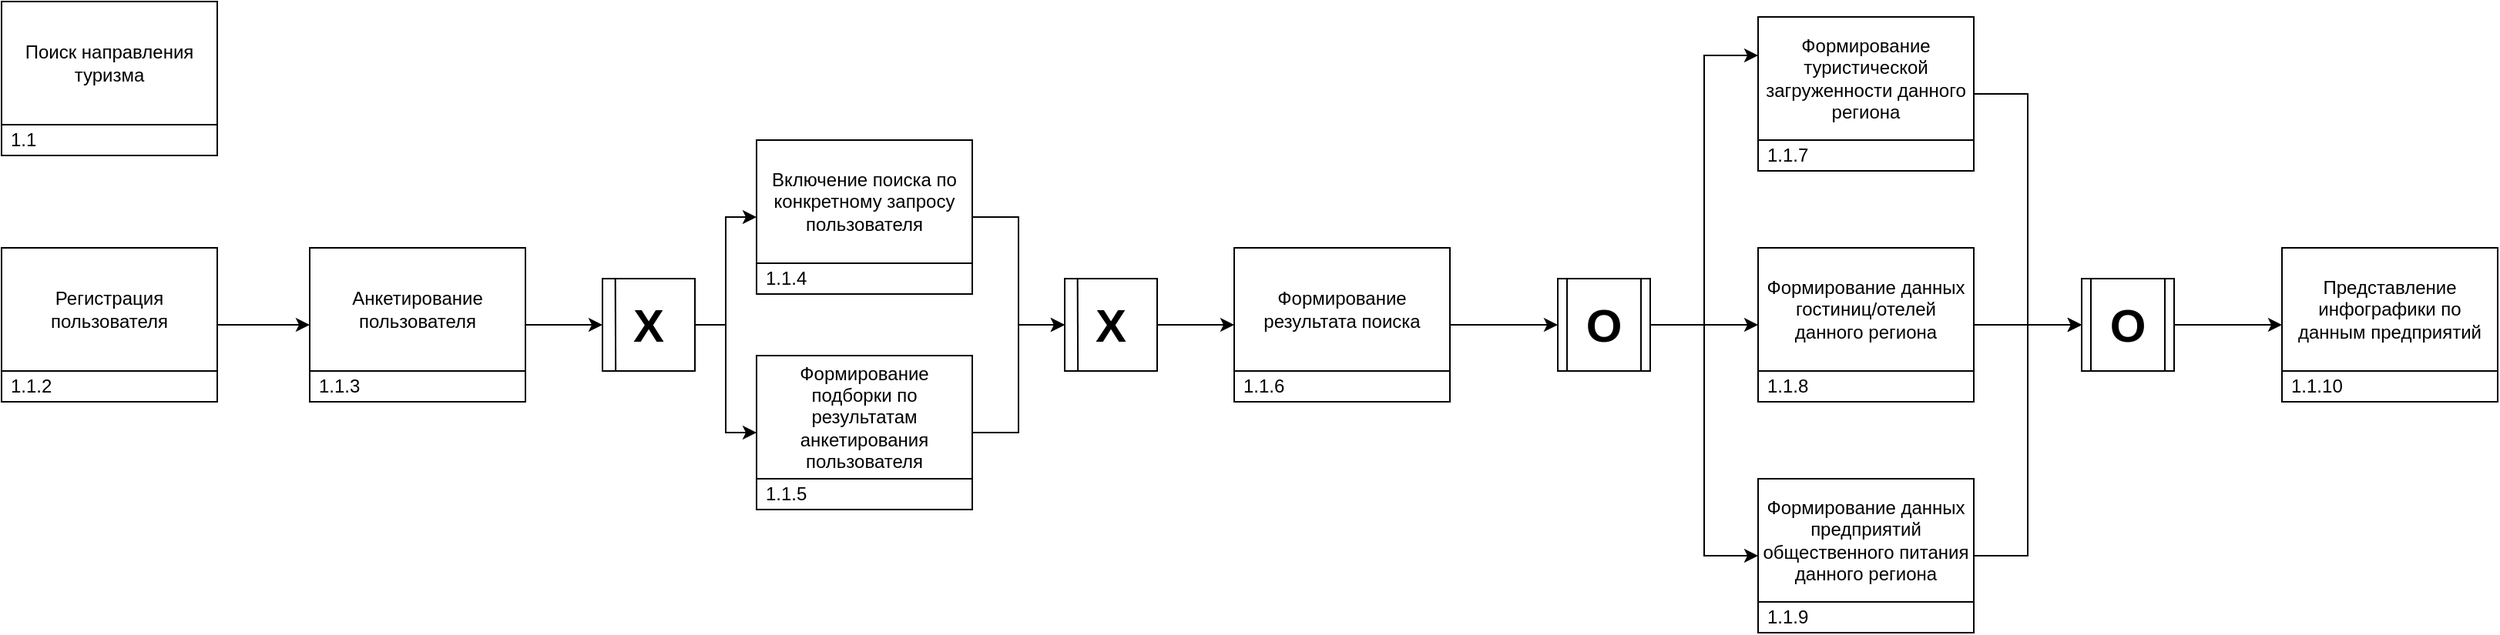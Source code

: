 <mxfile version="22.0.8" type="github" pages="4">
  <diagram id="jDZyjU-NRDZu6kYY1GAh" name="IDEF3 - групповое">
    <mxGraphModel dx="1750" dy="943" grid="1" gridSize="10" guides="1" tooltips="1" connect="1" arrows="1" fold="1" page="1" pageScale="1" pageWidth="2336" pageHeight="1654" math="0" shadow="0">
      <root>
        <mxCell id="0" />
        <mxCell id="1" parent="0" />
        <mxCell id="cbyuX7j4B6WSAV5k46cB-1" value="Поиск направления туризма" style="swimlane;fontStyle=0;childLayout=stackLayout;horizontal=1;startSize=80;horizontalStack=0;resizeParent=1;resizeParentMax=0;resizeLast=0;collapsible=1;marginBottom=0;whiteSpace=wrap;html=1;" vertex="1" parent="1">
          <mxGeometry x="40" y="380" width="140" height="100" as="geometry" />
        </mxCell>
        <mxCell id="cbyuX7j4B6WSAV5k46cB-2" value="1.1" style="text;strokeColor=none;fillColor=none;align=left;verticalAlign=middle;spacingLeft=4;spacingRight=4;overflow=hidden;points=[[0,0.5],[1,0.5]];portConstraint=eastwest;rotatable=0;whiteSpace=wrap;html=1;" vertex="1" parent="cbyuX7j4B6WSAV5k46cB-1">
          <mxGeometry y="80" width="140" height="20" as="geometry" />
        </mxCell>
        <mxCell id="ibTnaEdtmGDjpVHiChkq-13" style="edgeStyle=orthogonalEdgeStyle;rounded=0;orthogonalLoop=1;jettySize=auto;html=1;entryX=0;entryY=0.5;entryDx=0;entryDy=0;" edge="1" parent="1" source="WHiRAeLKZ48KQF9VEQD4-2" target="WHiRAeLKZ48KQF9VEQD4-8">
          <mxGeometry relative="1" as="geometry" />
        </mxCell>
        <mxCell id="WHiRAeLKZ48KQF9VEQD4-2" value="Регистрация пользователя" style="swimlane;fontStyle=0;childLayout=stackLayout;horizontal=1;startSize=80;horizontalStack=0;resizeParent=1;resizeParentMax=0;resizeLast=0;collapsible=1;marginBottom=0;whiteSpace=wrap;html=1;" vertex="1" parent="1">
          <mxGeometry x="40" y="540" width="140" height="100" as="geometry" />
        </mxCell>
        <mxCell id="WHiRAeLKZ48KQF9VEQD4-3" value="1.1.2" style="text;strokeColor=none;fillColor=none;align=left;verticalAlign=middle;spacingLeft=4;spacingRight=4;overflow=hidden;points=[[0,0.5],[1,0.5]];portConstraint=eastwest;rotatable=0;whiteSpace=wrap;html=1;" vertex="1" parent="WHiRAeLKZ48KQF9VEQD4-2">
          <mxGeometry y="80" width="140" height="20" as="geometry" />
        </mxCell>
        <mxCell id="ibTnaEdtmGDjpVHiChkq-17" style="edgeStyle=orthogonalEdgeStyle;rounded=0;orthogonalLoop=1;jettySize=auto;html=1;entryX=0;entryY=0.5;entryDx=0;entryDy=0;" edge="1" parent="1" source="WHiRAeLKZ48KQF9VEQD4-4" target="ibTnaEdtmGDjpVHiChkq-8">
          <mxGeometry relative="1" as="geometry" />
        </mxCell>
        <mxCell id="WHiRAeLKZ48KQF9VEQD4-4" value="Включение поиска по конкретному запросу пользователя" style="swimlane;fontStyle=0;childLayout=stackLayout;horizontal=1;startSize=80;horizontalStack=0;resizeParent=1;resizeParentMax=0;resizeLast=0;collapsible=1;marginBottom=0;whiteSpace=wrap;html=1;" vertex="1" parent="1">
          <mxGeometry x="530" y="470" width="140" height="100" as="geometry" />
        </mxCell>
        <mxCell id="WHiRAeLKZ48KQF9VEQD4-5" value="1.1.4" style="text;strokeColor=none;fillColor=none;align=left;verticalAlign=middle;spacingLeft=4;spacingRight=4;overflow=hidden;points=[[0,0.5],[1,0.5]];portConstraint=eastwest;rotatable=0;whiteSpace=wrap;html=1;" vertex="1" parent="WHiRAeLKZ48KQF9VEQD4-4">
          <mxGeometry y="80" width="140" height="20" as="geometry" />
        </mxCell>
        <mxCell id="ibTnaEdtmGDjpVHiChkq-18" style="edgeStyle=orthogonalEdgeStyle;rounded=0;orthogonalLoop=1;jettySize=auto;html=1;entryX=0;entryY=0.5;entryDx=0;entryDy=0;" edge="1" parent="1" source="WHiRAeLKZ48KQF9VEQD4-6" target="ibTnaEdtmGDjpVHiChkq-8">
          <mxGeometry relative="1" as="geometry" />
        </mxCell>
        <mxCell id="WHiRAeLKZ48KQF9VEQD4-6" value="Формирование подборки по результатам анкетирования пользователя" style="swimlane;fontStyle=0;childLayout=stackLayout;horizontal=1;startSize=80;horizontalStack=0;resizeParent=1;resizeParentMax=0;resizeLast=0;collapsible=1;marginBottom=0;whiteSpace=wrap;html=1;" vertex="1" parent="1">
          <mxGeometry x="530" y="610" width="140" height="100" as="geometry" />
        </mxCell>
        <mxCell id="WHiRAeLKZ48KQF9VEQD4-7" value="1.1.5" style="text;strokeColor=none;fillColor=none;align=left;verticalAlign=middle;spacingLeft=4;spacingRight=4;overflow=hidden;points=[[0,0.5],[1,0.5]];portConstraint=eastwest;rotatable=0;whiteSpace=wrap;html=1;" vertex="1" parent="WHiRAeLKZ48KQF9VEQD4-6">
          <mxGeometry y="80" width="140" height="20" as="geometry" />
        </mxCell>
        <mxCell id="ibTnaEdtmGDjpVHiChkq-14" style="edgeStyle=orthogonalEdgeStyle;rounded=0;orthogonalLoop=1;jettySize=auto;html=1;entryX=0;entryY=0.5;entryDx=0;entryDy=0;" edge="1" parent="1" source="WHiRAeLKZ48KQF9VEQD4-8" target="BEHgyF1ntrgZddMQC_46-2">
          <mxGeometry relative="1" as="geometry" />
        </mxCell>
        <mxCell id="WHiRAeLKZ48KQF9VEQD4-8" value="Анкетирование пользователя" style="swimlane;fontStyle=0;childLayout=stackLayout;horizontal=1;startSize=80;horizontalStack=0;resizeParent=1;resizeParentMax=0;resizeLast=0;collapsible=1;marginBottom=0;whiteSpace=wrap;html=1;" vertex="1" parent="1">
          <mxGeometry x="240" y="540" width="140" height="100" as="geometry" />
        </mxCell>
        <mxCell id="WHiRAeLKZ48KQF9VEQD4-9" value="1.1.3" style="text;strokeColor=none;fillColor=none;align=left;verticalAlign=middle;spacingLeft=4;spacingRight=4;overflow=hidden;points=[[0,0.5],[1,0.5]];portConstraint=eastwest;rotatable=0;whiteSpace=wrap;html=1;" vertex="1" parent="WHiRAeLKZ48KQF9VEQD4-8">
          <mxGeometry y="80" width="140" height="20" as="geometry" />
        </mxCell>
        <mxCell id="ibTnaEdtmGDjpVHiChkq-20" style="edgeStyle=orthogonalEdgeStyle;rounded=0;orthogonalLoop=1;jettySize=auto;html=1;entryX=0;entryY=0.5;entryDx=0;entryDy=0;" edge="1" parent="1" source="WHiRAeLKZ48KQF9VEQD4-10" target="BEHgyF1ntrgZddMQC_46-13">
          <mxGeometry relative="1" as="geometry" />
        </mxCell>
        <mxCell id="WHiRAeLKZ48KQF9VEQD4-10" value="Формирование результата поиска" style="swimlane;fontStyle=0;childLayout=stackLayout;horizontal=1;startSize=80;horizontalStack=0;resizeParent=1;resizeParentMax=0;resizeLast=0;collapsible=1;marginBottom=0;whiteSpace=wrap;html=1;" vertex="1" parent="1">
          <mxGeometry x="840" y="540" width="140" height="100" as="geometry" />
        </mxCell>
        <mxCell id="WHiRAeLKZ48KQF9VEQD4-11" value="1.1.6" style="text;strokeColor=none;fillColor=none;align=left;verticalAlign=middle;spacingLeft=4;spacingRight=4;overflow=hidden;points=[[0,0.5],[1,0.5]];portConstraint=eastwest;rotatable=0;whiteSpace=wrap;html=1;" vertex="1" parent="WHiRAeLKZ48KQF9VEQD4-10">
          <mxGeometry y="80" width="140" height="20" as="geometry" />
        </mxCell>
        <mxCell id="ibTnaEdtmGDjpVHiChkq-24" style="edgeStyle=orthogonalEdgeStyle;rounded=0;orthogonalLoop=1;jettySize=auto;html=1;entryX=0;entryY=0.5;entryDx=0;entryDy=0;" edge="1" parent="1" source="BEHgyF1ntrgZddMQC_46-3" target="BEHgyF1ntrgZddMQC_46-12">
          <mxGeometry relative="1" as="geometry" />
        </mxCell>
        <mxCell id="BEHgyF1ntrgZddMQC_46-3" value="Формирование туристической загруженности данного региона" style="swimlane;fontStyle=0;childLayout=stackLayout;horizontal=1;startSize=80;horizontalStack=0;resizeParent=1;resizeParentMax=0;resizeLast=0;collapsible=1;marginBottom=0;whiteSpace=wrap;html=1;" vertex="1" parent="1">
          <mxGeometry x="1180" y="390" width="140" height="100" as="geometry" />
        </mxCell>
        <mxCell id="BEHgyF1ntrgZddMQC_46-4" value="1.1.7" style="text;strokeColor=none;fillColor=none;align=left;verticalAlign=middle;spacingLeft=4;spacingRight=4;overflow=hidden;points=[[0,0.5],[1,0.5]];portConstraint=eastwest;rotatable=0;whiteSpace=wrap;html=1;" vertex="1" parent="BEHgyF1ntrgZddMQC_46-3">
          <mxGeometry y="80" width="140" height="20" as="geometry" />
        </mxCell>
        <mxCell id="ibTnaEdtmGDjpVHiChkq-25" style="edgeStyle=orthogonalEdgeStyle;rounded=0;orthogonalLoop=1;jettySize=auto;html=1;exitX=1;exitY=0.5;exitDx=0;exitDy=0;entryX=0;entryY=0.5;entryDx=0;entryDy=0;" edge="1" parent="1" source="BEHgyF1ntrgZddMQC_46-5" target="BEHgyF1ntrgZddMQC_46-12">
          <mxGeometry relative="1" as="geometry" />
        </mxCell>
        <mxCell id="BEHgyF1ntrgZddMQC_46-5" value="Формирование данных гостиниц/отелей данного региона" style="swimlane;fontStyle=0;childLayout=stackLayout;horizontal=1;startSize=80;horizontalStack=0;resizeParent=1;resizeParentMax=0;resizeLast=0;collapsible=1;marginBottom=0;whiteSpace=wrap;html=1;" vertex="1" parent="1">
          <mxGeometry x="1180" y="540" width="140" height="100" as="geometry" />
        </mxCell>
        <mxCell id="BEHgyF1ntrgZddMQC_46-6" value="1.1.8" style="text;strokeColor=none;fillColor=none;align=left;verticalAlign=middle;spacingLeft=4;spacingRight=4;overflow=hidden;points=[[0,0.5],[1,0.5]];portConstraint=eastwest;rotatable=0;whiteSpace=wrap;html=1;" vertex="1" parent="BEHgyF1ntrgZddMQC_46-5">
          <mxGeometry y="80" width="140" height="20" as="geometry" />
        </mxCell>
        <mxCell id="ibTnaEdtmGDjpVHiChkq-26" style="edgeStyle=orthogonalEdgeStyle;rounded=0;orthogonalLoop=1;jettySize=auto;html=1;exitX=1;exitY=0.5;exitDx=0;exitDy=0;entryX=0;entryY=0.5;entryDx=0;entryDy=0;" edge="1" parent="1" source="BEHgyF1ntrgZddMQC_46-9" target="BEHgyF1ntrgZddMQC_46-12">
          <mxGeometry relative="1" as="geometry" />
        </mxCell>
        <mxCell id="BEHgyF1ntrgZddMQC_46-9" value="Формирование данных предприятий общественного питания данного региона" style="swimlane;fontStyle=0;childLayout=stackLayout;horizontal=1;startSize=80;horizontalStack=0;resizeParent=1;resizeParentMax=0;resizeLast=0;collapsible=1;marginBottom=0;whiteSpace=wrap;html=1;" vertex="1" parent="1">
          <mxGeometry x="1180" y="690" width="140" height="100" as="geometry" />
        </mxCell>
        <mxCell id="BEHgyF1ntrgZddMQC_46-10" value="1.1.9" style="text;strokeColor=none;fillColor=none;align=left;verticalAlign=middle;spacingLeft=4;spacingRight=4;overflow=hidden;points=[[0,0.5],[1,0.5]];portConstraint=eastwest;rotatable=0;whiteSpace=wrap;html=1;" vertex="1" parent="BEHgyF1ntrgZddMQC_46-9">
          <mxGeometry y="80" width="140" height="20" as="geometry" />
        </mxCell>
        <mxCell id="ibTnaEdtmGDjpVHiChkq-27" style="edgeStyle=orthogonalEdgeStyle;rounded=0;orthogonalLoop=1;jettySize=auto;html=1;exitX=1;exitY=0.5;exitDx=0;exitDy=0;entryX=0;entryY=0.5;entryDx=0;entryDy=0;" edge="1" parent="1" source="BEHgyF1ntrgZddMQC_46-12" target="ibTnaEdtmGDjpVHiChkq-10">
          <mxGeometry relative="1" as="geometry" />
        </mxCell>
        <mxCell id="BEHgyF1ntrgZddMQC_46-12" value="&lt;font style=&quot;font-size: 30px;&quot;&gt;&lt;b&gt;O&lt;/b&gt;&lt;/font&gt;" style="shape=process;whiteSpace=wrap;html=1;backgroundOutline=1;" vertex="1" parent="1">
          <mxGeometry x="1390" y="560" width="60" height="60" as="geometry" />
        </mxCell>
        <mxCell id="ibTnaEdtmGDjpVHiChkq-21" style="edgeStyle=orthogonalEdgeStyle;rounded=0;orthogonalLoop=1;jettySize=auto;html=1;entryX=0;entryY=0.25;entryDx=0;entryDy=0;" edge="1" parent="1" source="BEHgyF1ntrgZddMQC_46-13" target="BEHgyF1ntrgZddMQC_46-3">
          <mxGeometry relative="1" as="geometry" />
        </mxCell>
        <mxCell id="ibTnaEdtmGDjpVHiChkq-22" style="edgeStyle=orthogonalEdgeStyle;rounded=0;orthogonalLoop=1;jettySize=auto;html=1;exitX=1;exitY=0.5;exitDx=0;exitDy=0;entryX=0;entryY=0.5;entryDx=0;entryDy=0;" edge="1" parent="1" source="BEHgyF1ntrgZddMQC_46-13" target="BEHgyF1ntrgZddMQC_46-5">
          <mxGeometry relative="1" as="geometry" />
        </mxCell>
        <mxCell id="ibTnaEdtmGDjpVHiChkq-23" style="edgeStyle=orthogonalEdgeStyle;rounded=0;orthogonalLoop=1;jettySize=auto;html=1;exitX=1;exitY=0.5;exitDx=0;exitDy=0;entryX=0;entryY=0.5;entryDx=0;entryDy=0;" edge="1" parent="1" source="BEHgyF1ntrgZddMQC_46-13" target="BEHgyF1ntrgZddMQC_46-9">
          <mxGeometry relative="1" as="geometry" />
        </mxCell>
        <mxCell id="BEHgyF1ntrgZddMQC_46-13" value="&lt;font style=&quot;font-size: 30px;&quot;&gt;&lt;b&gt;O&lt;/b&gt;&lt;/font&gt;" style="shape=process;whiteSpace=wrap;html=1;backgroundOutline=1;" vertex="1" parent="1">
          <mxGeometry x="1050" y="560" width="60" height="60" as="geometry" />
        </mxCell>
        <mxCell id="ibTnaEdtmGDjpVHiChkq-4" value="" style="group" vertex="1" connectable="0" parent="1">
          <mxGeometry x="430" y="560" width="60" height="60" as="geometry" />
        </mxCell>
        <mxCell id="BEHgyF1ntrgZddMQC_46-2" value="&lt;font style=&quot;font-size: 30px;&quot;&gt;&lt;b&gt;X&lt;/b&gt;&lt;/font&gt;" style="shape=process;whiteSpace=wrap;html=1;backgroundOutline=1;size=0;" vertex="1" parent="ibTnaEdtmGDjpVHiChkq-4">
          <mxGeometry width="60" height="60" as="geometry" />
        </mxCell>
        <mxCell id="ibTnaEdtmGDjpVHiChkq-3" value="" style="endArrow=none;html=1;rounded=0;entryX=0.139;entryY=0;entryDx=0;entryDy=0;exitX=0.143;exitY=1.009;exitDx=0;exitDy=0;exitPerimeter=0;entryPerimeter=0;" edge="1" parent="ibTnaEdtmGDjpVHiChkq-4" source="BEHgyF1ntrgZddMQC_46-2" target="BEHgyF1ntrgZddMQC_46-2">
          <mxGeometry width="50" height="50" relative="1" as="geometry">
            <mxPoint x="20" y="60" as="sourcePoint" />
            <mxPoint x="70" y="10" as="targetPoint" />
          </mxGeometry>
        </mxCell>
        <mxCell id="ibTnaEdtmGDjpVHiChkq-19" style="edgeStyle=orthogonalEdgeStyle;rounded=0;orthogonalLoop=1;jettySize=auto;html=1;entryX=0;entryY=0.5;entryDx=0;entryDy=0;" edge="1" parent="1" source="ibTnaEdtmGDjpVHiChkq-8" target="WHiRAeLKZ48KQF9VEQD4-10">
          <mxGeometry relative="1" as="geometry" />
        </mxCell>
        <mxCell id="ibTnaEdtmGDjpVHiChkq-8" value="&lt;font style=&quot;font-size: 30px;&quot;&gt;&lt;b&gt;X&lt;/b&gt;&lt;/font&gt;" style="shape=process;whiteSpace=wrap;html=1;backgroundOutline=1;size=0;" vertex="1" parent="1">
          <mxGeometry x="730" y="560" width="60" height="60" as="geometry" />
        </mxCell>
        <mxCell id="ibTnaEdtmGDjpVHiChkq-9" value="" style="endArrow=none;html=1;rounded=0;entryX=0.139;entryY=0;entryDx=0;entryDy=0;exitX=0.143;exitY=1.009;exitDx=0;exitDy=0;exitPerimeter=0;entryPerimeter=0;" edge="1" parent="1" source="ibTnaEdtmGDjpVHiChkq-8" target="ibTnaEdtmGDjpVHiChkq-8">
          <mxGeometry width="50" height="50" relative="1" as="geometry">
            <mxPoint x="460" y="630" as="sourcePoint" />
            <mxPoint x="510" y="580" as="targetPoint" />
          </mxGeometry>
        </mxCell>
        <mxCell id="ibTnaEdtmGDjpVHiChkq-10" value="Представление инфографики по данным предприятий" style="swimlane;fontStyle=0;childLayout=stackLayout;horizontal=1;startSize=80;horizontalStack=0;resizeParent=1;resizeParentMax=0;resizeLast=0;collapsible=1;marginBottom=0;whiteSpace=wrap;html=1;" vertex="1" parent="1">
          <mxGeometry x="1520" y="540" width="140" height="100" as="geometry" />
        </mxCell>
        <mxCell id="ibTnaEdtmGDjpVHiChkq-11" value="1.1.10" style="text;strokeColor=none;fillColor=none;align=left;verticalAlign=middle;spacingLeft=4;spacingRight=4;overflow=hidden;points=[[0,0.5],[1,0.5]];portConstraint=eastwest;rotatable=0;whiteSpace=wrap;html=1;" vertex="1" parent="ibTnaEdtmGDjpVHiChkq-10">
          <mxGeometry y="80" width="140" height="20" as="geometry" />
        </mxCell>
        <mxCell id="ibTnaEdtmGDjpVHiChkq-15" style="edgeStyle=orthogonalEdgeStyle;rounded=0;orthogonalLoop=1;jettySize=auto;html=1;" edge="1" parent="1" source="BEHgyF1ntrgZddMQC_46-2" target="WHiRAeLKZ48KQF9VEQD4-4">
          <mxGeometry relative="1" as="geometry" />
        </mxCell>
        <mxCell id="ibTnaEdtmGDjpVHiChkq-16" style="edgeStyle=orthogonalEdgeStyle;rounded=0;orthogonalLoop=1;jettySize=auto;html=1;exitX=1;exitY=0.5;exitDx=0;exitDy=0;entryX=0;entryY=0.5;entryDx=0;entryDy=0;" edge="1" parent="1" source="BEHgyF1ntrgZddMQC_46-2" target="WHiRAeLKZ48KQF9VEQD4-6">
          <mxGeometry relative="1" as="geometry" />
        </mxCell>
      </root>
    </mxGraphModel>
  </diagram>
  <diagram id="R2lEEEUBdFMjLlhIrx00" name="IDEF1 - свое">
    <mxGraphModel dx="1750" dy="943" grid="1" gridSize="10" guides="1" tooltips="1" connect="1" arrows="1" fold="1" page="1" pageScale="1" pageWidth="850" pageHeight="1100" math="0" shadow="0" extFonts="Permanent Marker^https://fonts.googleapis.com/css?family=Permanent+Marker">
      <root>
        <mxCell id="0" />
        <mxCell id="1" parent="0" />
        <mxCell id="71VfHX2NH4AoiYsdJ9OX-1" value="ID команды" style="swimlane;fontStyle=0;childLayout=stackLayout;horizontal=1;startSize=30;horizontalStack=0;resizeParent=1;resizeParentMax=0;resizeLast=0;collapsible=1;marginBottom=0;whiteSpace=wrap;html=1;" parent="1" vertex="1">
          <mxGeometry x="200" y="30" width="260" height="90" as="geometry" />
        </mxCell>
        <mxCell id="71VfHX2NH4AoiYsdJ9OX-2" value="Название команды" style="text;strokeColor=none;fillColor=none;align=left;verticalAlign=middle;spacingLeft=4;spacingRight=4;overflow=hidden;points=[[0,0.5],[1,0.5]];portConstraint=eastwest;rotatable=0;whiteSpace=wrap;html=1;" parent="71VfHX2NH4AoiYsdJ9OX-1" vertex="1">
          <mxGeometry y="30" width="260" height="30" as="geometry" />
        </mxCell>
        <mxCell id="71VfHX2NH4AoiYsdJ9OX-4" value="&lt;div&gt;ID участников (FK)&lt;br&gt;&lt;/div&gt;" style="text;strokeColor=none;fillColor=none;align=left;verticalAlign=middle;spacingLeft=4;spacingRight=4;overflow=hidden;points=[[0,0.5],[1,0.5]];portConstraint=eastwest;rotatable=0;whiteSpace=wrap;html=1;" parent="71VfHX2NH4AoiYsdJ9OX-1" vertex="1">
          <mxGeometry y="60" width="260" height="30" as="geometry" />
        </mxCell>
        <mxCell id="71VfHX2NH4AoiYsdJ9OX-29" style="edgeStyle=orthogonalEdgeStyle;rounded=0;orthogonalLoop=1;jettySize=auto;html=1;entryX=1;entryY=0.5;entryDx=0;entryDy=0;dashed=1;dashPattern=8 8;endSize=10;endArrow=oval;endFill=1;" parent="1" source="71VfHX2NH4AoiYsdJ9OX-5" target="71VfHX2NH4AoiYsdJ9OX-10" edge="1">
          <mxGeometry relative="1" as="geometry" />
        </mxCell>
        <mxCell id="71VfHX2NH4AoiYsdJ9OX-5" value="ID организатора" style="swimlane;fontStyle=0;childLayout=stackLayout;horizontal=1;startSize=30;horizontalStack=0;resizeParent=1;resizeParentMax=0;resizeLast=0;collapsible=1;marginBottom=0;whiteSpace=wrap;html=1;" parent="1" vertex="1">
          <mxGeometry x="685" y="280" width="140" height="120" as="geometry" />
        </mxCell>
        <mxCell id="71VfHX2NH4AoiYsdJ9OX-6" value="ФИО организатора" style="text;strokeColor=none;fillColor=none;align=left;verticalAlign=middle;spacingLeft=4;spacingRight=4;overflow=hidden;points=[[0,0.5],[1,0.5]];portConstraint=eastwest;rotatable=0;whiteSpace=wrap;html=1;" parent="71VfHX2NH4AoiYsdJ9OX-5" vertex="1">
          <mxGeometry y="30" width="140" height="30" as="geometry" />
        </mxCell>
        <mxCell id="71VfHX2NH4AoiYsdJ9OX-7" value="Должность" style="text;strokeColor=none;fillColor=none;align=left;verticalAlign=middle;spacingLeft=4;spacingRight=4;overflow=hidden;points=[[0,0.5],[1,0.5]];portConstraint=eastwest;rotatable=0;whiteSpace=wrap;html=1;" parent="71VfHX2NH4AoiYsdJ9OX-5" vertex="1">
          <mxGeometry y="60" width="140" height="30" as="geometry" />
        </mxCell>
        <mxCell id="71VfHX2NH4AoiYsdJ9OX-8" value="Номер телефона" style="text;strokeColor=none;fillColor=none;align=left;verticalAlign=middle;spacingLeft=4;spacingRight=4;overflow=hidden;points=[[0,0.5],[1,0.5]];portConstraint=eastwest;rotatable=0;whiteSpace=wrap;html=1;" parent="71VfHX2NH4AoiYsdJ9OX-5" vertex="1">
          <mxGeometry y="90" width="140" height="30" as="geometry" />
        </mxCell>
        <mxCell id="71VfHX2NH4AoiYsdJ9OX-9" value="ID стенда" style="swimlane;fontStyle=0;childLayout=stackLayout;horizontal=1;startSize=30;horizontalStack=0;resizeParent=1;resizeParentMax=0;resizeLast=0;collapsible=1;marginBottom=0;whiteSpace=wrap;html=1;" parent="1" vertex="1">
          <mxGeometry x="325" y="500" width="250" height="300" as="geometry" />
        </mxCell>
        <mxCell id="71VfHX2NH4AoiYsdJ9OX-10" value="ID организатора (FK)" style="text;strokeColor=none;fillColor=none;align=left;verticalAlign=middle;spacingLeft=4;spacingRight=4;overflow=hidden;points=[[0,0.5],[1,0.5]];portConstraint=eastwest;rotatable=0;whiteSpace=wrap;html=1;" parent="71VfHX2NH4AoiYsdJ9OX-9" vertex="1">
          <mxGeometry y="30" width="250" height="30" as="geometry" />
        </mxCell>
        <mxCell id="71VfHX2NH4AoiYsdJ9OX-11" value="ID команды (FK)" style="text;strokeColor=none;fillColor=none;align=left;verticalAlign=middle;spacingLeft=4;spacingRight=4;overflow=hidden;points=[[0,0.5],[1,0.5]];portConstraint=eastwest;rotatable=0;whiteSpace=wrap;html=1;" parent="71VfHX2NH4AoiYsdJ9OX-9" vertex="1">
          <mxGeometry y="60" width="250" height="30" as="geometry" />
        </mxCell>
        <mxCell id="71VfHX2NH4AoiYsdJ9OX-12" value="ID состояния (FK)" style="text;strokeColor=none;fillColor=none;align=left;verticalAlign=middle;spacingLeft=4;spacingRight=4;overflow=hidden;points=[[0,0.5],[1,0.5]];portConstraint=eastwest;rotatable=0;whiteSpace=wrap;html=1;" parent="71VfHX2NH4AoiYsdJ9OX-9" vertex="1">
          <mxGeometry y="90" width="250" height="30" as="geometry" />
        </mxCell>
        <mxCell id="71VfHX2NH4AoiYsdJ9OX-27" value="Номер итерации" style="text;strokeColor=none;fillColor=none;align=left;verticalAlign=middle;spacingLeft=4;spacingRight=4;overflow=hidden;points=[[0,0.5],[1,0.5]];portConstraint=eastwest;rotatable=0;whiteSpace=wrap;html=1;" parent="71VfHX2NH4AoiYsdJ9OX-9" vertex="1">
          <mxGeometry y="120" width="250" height="30" as="geometry" />
        </mxCell>
        <mxCell id="71VfHX2NH4AoiYsdJ9OX-25" value="Время работы" style="text;strokeColor=none;fillColor=none;align=left;verticalAlign=middle;spacingLeft=4;spacingRight=4;overflow=hidden;points=[[0,0.5],[1,0.5]];portConstraint=eastwest;rotatable=0;whiteSpace=wrap;html=1;" parent="71VfHX2NH4AoiYsdJ9OX-9" vertex="1">
          <mxGeometry y="150" width="250" height="30" as="geometry" />
        </mxCell>
        <mxCell id="71VfHX2NH4AoiYsdJ9OX-33" value="ID скрипта транспортного потока (FK)" style="text;strokeColor=none;fillColor=none;align=left;verticalAlign=middle;spacingLeft=4;spacingRight=4;overflow=hidden;points=[[0,0.5],[1,0.5]];portConstraint=eastwest;rotatable=0;whiteSpace=wrap;html=1;" parent="71VfHX2NH4AoiYsdJ9OX-9" vertex="1">
          <mxGeometry y="180" width="250" height="30" as="geometry" />
        </mxCell>
        <mxCell id="71VfHX2NH4AoiYsdJ9OX-36" value="ID скрипта времени суток (FK)" style="text;strokeColor=none;fillColor=none;align=left;verticalAlign=middle;spacingLeft=4;spacingRight=4;overflow=hidden;points=[[0,0.5],[1,0.5]];portConstraint=eastwest;rotatable=0;whiteSpace=wrap;html=1;" parent="71VfHX2NH4AoiYsdJ9OX-9" vertex="1">
          <mxGeometry y="210" width="250" height="30" as="geometry" />
        </mxCell>
        <mxCell id="71VfHX2NH4AoiYsdJ9OX-37" value="ID скрипта погодных условий (FK)" style="text;strokeColor=none;fillColor=none;align=left;verticalAlign=middle;spacingLeft=4;spacingRight=4;overflow=hidden;points=[[0,0.5],[1,0.5]];portConstraint=eastwest;rotatable=0;whiteSpace=wrap;html=1;" parent="71VfHX2NH4AoiYsdJ9OX-9" vertex="1">
          <mxGeometry y="240" width="250" height="30" as="geometry" />
        </mxCell>
        <mxCell id="71VfHX2NH4AoiYsdJ9OX-39" value="ID скрипта рельефа (FK)" style="text;strokeColor=none;fillColor=none;align=left;verticalAlign=middle;spacingLeft=4;spacingRight=4;overflow=hidden;points=[[0,0.5],[1,0.5]];portConstraint=eastwest;rotatable=0;whiteSpace=wrap;html=1;" parent="71VfHX2NH4AoiYsdJ9OX-9" vertex="1">
          <mxGeometry y="270" width="250" height="30" as="geometry" />
        </mxCell>
        <mxCell id="71VfHX2NH4AoiYsdJ9OX-32" style="edgeStyle=orthogonalEdgeStyle;rounded=0;orthogonalLoop=1;jettySize=auto;html=1;entryX=1;entryY=0.5;entryDx=0;entryDy=0;dashed=1;dashPattern=8 8;endArrow=oval;endFill=1;endSize=10;" parent="1" source="71VfHX2NH4AoiYsdJ9OX-13" target="71VfHX2NH4AoiYsdJ9OX-12" edge="1">
          <mxGeometry relative="1" as="geometry" />
        </mxCell>
        <mxCell id="71VfHX2NH4AoiYsdJ9OX-13" value="ID состояния стенда" style="swimlane;fontStyle=0;childLayout=stackLayout;horizontal=1;startSize=30;horizontalStack=0;resizeParent=1;resizeParentMax=0;resizeLast=0;collapsible=1;marginBottom=0;whiteSpace=wrap;html=1;" parent="1" vertex="1">
          <mxGeometry x="660" y="560" width="165" height="90" as="geometry" />
        </mxCell>
        <mxCell id="71VfHX2NH4AoiYsdJ9OX-14" value="Название состояния" style="text;strokeColor=none;fillColor=none;align=left;verticalAlign=middle;spacingLeft=4;spacingRight=4;overflow=hidden;points=[[0,0.5],[1,0.5]];portConstraint=eastwest;rotatable=0;whiteSpace=wrap;html=1;" parent="71VfHX2NH4AoiYsdJ9OX-13" vertex="1">
          <mxGeometry y="30" width="165" height="30" as="geometry" />
        </mxCell>
        <mxCell id="71VfHX2NH4AoiYsdJ9OX-26" value="Описание" style="text;strokeColor=none;fillColor=none;align=left;verticalAlign=middle;spacingLeft=4;spacingRight=4;overflow=hidden;points=[[0,0.5],[1,0.5]];portConstraint=eastwest;rotatable=0;whiteSpace=wrap;html=1;" parent="71VfHX2NH4AoiYsdJ9OX-13" vertex="1">
          <mxGeometry y="60" width="165" height="30" as="geometry" />
        </mxCell>
        <mxCell id="71VfHX2NH4AoiYsdJ9OX-18" value="ID участника" style="swimlane;fontStyle=0;childLayout=stackLayout;horizontal=1;startSize=30;horizontalStack=0;resizeParent=1;resizeParentMax=0;resizeLast=0;collapsible=1;marginBottom=0;whiteSpace=wrap;html=1;" parent="1" vertex="1">
          <mxGeometry x="570" y="30" width="140" height="210" as="geometry" />
        </mxCell>
        <mxCell id="71VfHX2NH4AoiYsdJ9OX-19" value="ФИО участника" style="text;strokeColor=none;fillColor=none;align=left;verticalAlign=middle;spacingLeft=4;spacingRight=4;overflow=hidden;points=[[0,0.5],[1,0.5]];portConstraint=eastwest;rotatable=0;whiteSpace=wrap;html=1;" parent="71VfHX2NH4AoiYsdJ9OX-18" vertex="1">
          <mxGeometry y="30" width="140" height="30" as="geometry" />
        </mxCell>
        <mxCell id="71VfHX2NH4AoiYsdJ9OX-20" value="Дата рождения" style="text;strokeColor=none;fillColor=none;align=left;verticalAlign=middle;spacingLeft=4;spacingRight=4;overflow=hidden;points=[[0,0.5],[1,0.5]];portConstraint=eastwest;rotatable=0;whiteSpace=wrap;html=1;" parent="71VfHX2NH4AoiYsdJ9OX-18" vertex="1">
          <mxGeometry y="60" width="140" height="30" as="geometry" />
        </mxCell>
        <mxCell id="71VfHX2NH4AoiYsdJ9OX-21" value="Город" style="text;strokeColor=none;fillColor=none;align=left;verticalAlign=middle;spacingLeft=4;spacingRight=4;overflow=hidden;points=[[0,0.5],[1,0.5]];portConstraint=eastwest;rotatable=0;whiteSpace=wrap;html=1;" parent="71VfHX2NH4AoiYsdJ9OX-18" vertex="1">
          <mxGeometry y="90" width="140" height="30" as="geometry" />
        </mxCell>
        <mxCell id="71VfHX2NH4AoiYsdJ9OX-22" value="Номер телефона" style="text;strokeColor=none;fillColor=none;align=left;verticalAlign=middle;spacingLeft=4;spacingRight=4;overflow=hidden;points=[[0,0.5],[1,0.5]];portConstraint=eastwest;rotatable=0;whiteSpace=wrap;html=1;" parent="71VfHX2NH4AoiYsdJ9OX-18" vertex="1">
          <mxGeometry y="120" width="140" height="30" as="geometry" />
        </mxCell>
        <mxCell id="lRfTqfSoZRuVfA1u1f1o-7" value="Электронная почта" style="text;strokeColor=none;fillColor=none;align=left;verticalAlign=middle;spacingLeft=4;spacingRight=4;overflow=hidden;points=[[0,0.5],[1,0.5]];portConstraint=eastwest;rotatable=0;whiteSpace=wrap;html=1;" vertex="1" parent="71VfHX2NH4AoiYsdJ9OX-18">
          <mxGeometry y="150" width="140" height="30" as="geometry" />
        </mxCell>
        <mxCell id="71VfHX2NH4AoiYsdJ9OX-23" value="Электронная почта" style="text;strokeColor=none;fillColor=none;align=left;verticalAlign=middle;spacingLeft=4;spacingRight=4;overflow=hidden;points=[[0,0.5],[1,0.5]];portConstraint=eastwest;rotatable=0;whiteSpace=wrap;html=1;" parent="71VfHX2NH4AoiYsdJ9OX-18" vertex="1">
          <mxGeometry y="180" width="140" height="30" as="geometry" />
        </mxCell>
        <mxCell id="71VfHX2NH4AoiYsdJ9OX-24" style="edgeStyle=orthogonalEdgeStyle;rounded=0;orthogonalLoop=1;jettySize=auto;html=1;exitX=0;exitY=0.5;exitDx=0;exitDy=0;entryX=1;entryY=0.5;entryDx=0;entryDy=0;dashed=1;dashPattern=8 8;endSize=10;endArrow=oval;endFill=1;" parent="1" source="71VfHX2NH4AoiYsdJ9OX-20" target="71VfHX2NH4AoiYsdJ9OX-4" edge="1">
          <mxGeometry relative="1" as="geometry" />
        </mxCell>
        <mxCell id="71VfHX2NH4AoiYsdJ9OX-40" value="ID скрипта транспортного потока" style="swimlane;fontStyle=0;childLayout=stackLayout;horizontal=1;startSize=30;horizontalStack=0;resizeParent=1;resizeParentMax=0;resizeLast=0;collapsible=1;marginBottom=0;whiteSpace=wrap;html=1;" parent="1" vertex="1">
          <mxGeometry x="20" y="470" width="200" height="150" as="geometry" />
        </mxCell>
        <mxCell id="71VfHX2NH4AoiYsdJ9OX-41" value="Плотность транспортного потока" style="text;strokeColor=none;fillColor=none;align=left;verticalAlign=middle;spacingLeft=4;spacingRight=4;overflow=hidden;points=[[0,0.5],[1,0.5]];portConstraint=eastwest;rotatable=0;whiteSpace=wrap;html=1;" parent="71VfHX2NH4AoiYsdJ9OX-40" vertex="1">
          <mxGeometry y="30" width="200" height="30" as="geometry" />
        </mxCell>
        <mxCell id="71VfHX2NH4AoiYsdJ9OX-43" value="Название" style="text;strokeColor=none;fillColor=none;align=left;verticalAlign=middle;spacingLeft=4;spacingRight=4;overflow=hidden;points=[[0,0.5],[1,0.5]];portConstraint=eastwest;rotatable=0;whiteSpace=wrap;html=1;" parent="71VfHX2NH4AoiYsdJ9OX-40" vertex="1">
          <mxGeometry y="60" width="200" height="30" as="geometry" />
        </mxCell>
        <mxCell id="beHkhpaUEUdG98gx7y9p-2" value="Путь к скрипту" style="text;strokeColor=none;fillColor=none;align=left;verticalAlign=middle;spacingLeft=4;spacingRight=4;overflow=hidden;points=[[0,0.5],[1,0.5]];portConstraint=eastwest;rotatable=0;whiteSpace=wrap;html=1;" vertex="1" parent="71VfHX2NH4AoiYsdJ9OX-40">
          <mxGeometry y="90" width="200" height="30" as="geometry" />
        </mxCell>
        <mxCell id="71VfHX2NH4AoiYsdJ9OX-42" value="Дата создания" style="text;strokeColor=none;fillColor=none;align=left;verticalAlign=middle;spacingLeft=4;spacingRight=4;overflow=hidden;points=[[0,0.5],[1,0.5]];portConstraint=eastwest;rotatable=0;whiteSpace=wrap;html=1;" parent="71VfHX2NH4AoiYsdJ9OX-40" vertex="1">
          <mxGeometry y="120" width="200" height="30" as="geometry" />
        </mxCell>
        <mxCell id="71VfHX2NH4AoiYsdJ9OX-52" style="edgeStyle=orthogonalEdgeStyle;rounded=0;orthogonalLoop=1;jettySize=auto;html=1;entryX=0;entryY=0.5;entryDx=0;entryDy=0;dashed=1;dashPattern=8 8;endArrow=oval;endFill=1;endSize=10;" parent="1" source="71VfHX2NH4AoiYsdJ9OX-41" target="71VfHX2NH4AoiYsdJ9OX-33" edge="1">
          <mxGeometry relative="1" as="geometry">
            <Array as="points">
              <mxPoint x="240" y="515" />
              <mxPoint x="240" y="695" />
            </Array>
          </mxGeometry>
        </mxCell>
        <mxCell id="71VfHX2NH4AoiYsdJ9OX-72" style="edgeStyle=orthogonalEdgeStyle;rounded=0;orthogonalLoop=1;jettySize=auto;html=1;entryX=0;entryY=0.5;entryDx=0;entryDy=0;dashed=1;dashPattern=8 8;endArrow=oval;endFill=1;endSize=10;" parent="1" source="71VfHX2NH4AoiYsdJ9OX-53" target="71VfHX2NH4AoiYsdJ9OX-36" edge="1">
          <mxGeometry relative="1" as="geometry" />
        </mxCell>
        <mxCell id="71VfHX2NH4AoiYsdJ9OX-53" value="ID скрипта времени суток" style="swimlane;fontStyle=0;childLayout=stackLayout;horizontal=1;startSize=30;horizontalStack=0;resizeParent=1;resizeParentMax=0;resizeLast=0;collapsible=1;marginBottom=0;whiteSpace=wrap;html=1;" parent="1" vertex="1">
          <mxGeometry x="80" y="900" width="200" height="150" as="geometry" />
        </mxCell>
        <mxCell id="71VfHX2NH4AoiYsdJ9OX-54" value="Название" style="text;strokeColor=none;fillColor=none;align=left;verticalAlign=middle;spacingLeft=4;spacingRight=4;overflow=hidden;points=[[0,0.5],[1,0.5]];portConstraint=eastwest;rotatable=0;whiteSpace=wrap;html=1;" parent="71VfHX2NH4AoiYsdJ9OX-53" vertex="1">
          <mxGeometry y="30" width="200" height="30" as="geometry" />
        </mxCell>
        <mxCell id="71VfHX2NH4AoiYsdJ9OX-55" value="Время игровых суток" style="text;strokeColor=none;fillColor=none;align=left;verticalAlign=middle;spacingLeft=4;spacingRight=4;overflow=hidden;points=[[0,0.5],[1,0.5]];portConstraint=eastwest;rotatable=0;whiteSpace=wrap;html=1;" parent="71VfHX2NH4AoiYsdJ9OX-53" vertex="1">
          <mxGeometry y="60" width="200" height="30" as="geometry" />
        </mxCell>
        <mxCell id="beHkhpaUEUdG98gx7y9p-3" value="Путь к скрипту" style="text;strokeColor=none;fillColor=none;align=left;verticalAlign=middle;spacingLeft=4;spacingRight=4;overflow=hidden;points=[[0,0.5],[1,0.5]];portConstraint=eastwest;rotatable=0;whiteSpace=wrap;html=1;" vertex="1" parent="71VfHX2NH4AoiYsdJ9OX-53">
          <mxGeometry y="90" width="200" height="30" as="geometry" />
        </mxCell>
        <mxCell id="71VfHX2NH4AoiYsdJ9OX-56" value="Дата создания" style="text;strokeColor=none;fillColor=none;align=left;verticalAlign=middle;spacingLeft=4;spacingRight=4;overflow=hidden;points=[[0,0.5],[1,0.5]];portConstraint=eastwest;rotatable=0;whiteSpace=wrap;html=1;" parent="71VfHX2NH4AoiYsdJ9OX-53" vertex="1">
          <mxGeometry y="120" width="200" height="30" as="geometry" />
        </mxCell>
        <mxCell id="71VfHX2NH4AoiYsdJ9OX-64" style="edgeStyle=orthogonalEdgeStyle;rounded=0;orthogonalLoop=1;jettySize=auto;html=1;entryX=0;entryY=0.5;entryDx=0;entryDy=0;dashed=1;dashPattern=8 8;endSize=10;endArrow=oval;endFill=1;" parent="1" source="71VfHX2NH4AoiYsdJ9OX-59" target="71VfHX2NH4AoiYsdJ9OX-37" edge="1">
          <mxGeometry relative="1" as="geometry" />
        </mxCell>
        <mxCell id="71VfHX2NH4AoiYsdJ9OX-59" value="ID скрипта погодных условий" style="swimlane;fontStyle=0;childLayout=stackLayout;horizontal=1;startSize=30;horizontalStack=0;resizeParent=1;resizeParentMax=0;resizeLast=0;collapsible=1;marginBottom=0;whiteSpace=wrap;html=1;" parent="1" vertex="1">
          <mxGeometry x="370" y="920" width="200" height="120" as="geometry" />
        </mxCell>
        <mxCell id="71VfHX2NH4AoiYsdJ9OX-61" value="Название" style="text;strokeColor=none;fillColor=none;align=left;verticalAlign=middle;spacingLeft=4;spacingRight=4;overflow=hidden;points=[[0,0.5],[1,0.5]];portConstraint=eastwest;rotatable=0;whiteSpace=wrap;html=1;" parent="71VfHX2NH4AoiYsdJ9OX-59" vertex="1">
          <mxGeometry y="30" width="200" height="30" as="geometry" />
        </mxCell>
        <mxCell id="71VfHX2NH4AoiYsdJ9OX-60" value="Путь к скрипту" style="text;strokeColor=none;fillColor=none;align=left;verticalAlign=middle;spacingLeft=4;spacingRight=4;overflow=hidden;points=[[0,0.5],[1,0.5]];portConstraint=eastwest;rotatable=0;whiteSpace=wrap;html=1;" parent="71VfHX2NH4AoiYsdJ9OX-59" vertex="1">
          <mxGeometry y="60" width="200" height="30" as="geometry" />
        </mxCell>
        <mxCell id="71VfHX2NH4AoiYsdJ9OX-62" value="Дата создания" style="text;strokeColor=none;fillColor=none;align=left;verticalAlign=middle;spacingLeft=4;spacingRight=4;overflow=hidden;points=[[0,0.5],[1,0.5]];portConstraint=eastwest;rotatable=0;whiteSpace=wrap;html=1;" parent="71VfHX2NH4AoiYsdJ9OX-59" vertex="1">
          <mxGeometry y="90" width="200" height="30" as="geometry" />
        </mxCell>
        <mxCell id="71VfHX2NH4AoiYsdJ9OX-65" value="ID скрипта рельефа" style="swimlane;fontStyle=0;childLayout=stackLayout;horizontal=1;startSize=30;horizontalStack=0;resizeParent=1;resizeParentMax=0;resizeLast=0;collapsible=1;marginBottom=0;whiteSpace=wrap;html=1;" parent="1" vertex="1">
          <mxGeometry x="625" y="780" width="200" height="150" as="geometry" />
        </mxCell>
        <mxCell id="71VfHX2NH4AoiYsdJ9OX-66" value="Карта рельефа" style="text;strokeColor=none;fillColor=none;align=left;verticalAlign=middle;spacingLeft=4;spacingRight=4;overflow=hidden;points=[[0,0.5],[1,0.5]];portConstraint=eastwest;rotatable=0;whiteSpace=wrap;html=1;" parent="71VfHX2NH4AoiYsdJ9OX-65" vertex="1">
          <mxGeometry y="30" width="200" height="30" as="geometry" />
        </mxCell>
        <mxCell id="71VfHX2NH4AoiYsdJ9OX-67" value="Название" style="text;strokeColor=none;fillColor=none;align=left;verticalAlign=middle;spacingLeft=4;spacingRight=4;overflow=hidden;points=[[0,0.5],[1,0.5]];portConstraint=eastwest;rotatable=0;whiteSpace=wrap;html=1;" parent="71VfHX2NH4AoiYsdJ9OX-65" vertex="1">
          <mxGeometry y="60" width="200" height="30" as="geometry" />
        </mxCell>
        <mxCell id="beHkhpaUEUdG98gx7y9p-1" value="Путь к скрипту" style="text;strokeColor=none;fillColor=none;align=left;verticalAlign=middle;spacingLeft=4;spacingRight=4;overflow=hidden;points=[[0,0.5],[1,0.5]];portConstraint=eastwest;rotatable=0;whiteSpace=wrap;html=1;" vertex="1" parent="71VfHX2NH4AoiYsdJ9OX-65">
          <mxGeometry y="90" width="200" height="30" as="geometry" />
        </mxCell>
        <mxCell id="71VfHX2NH4AoiYsdJ9OX-68" value="Дата создания" style="text;strokeColor=none;fillColor=none;align=left;verticalAlign=middle;spacingLeft=4;spacingRight=4;overflow=hidden;points=[[0,0.5],[1,0.5]];portConstraint=eastwest;rotatable=0;whiteSpace=wrap;html=1;" parent="71VfHX2NH4AoiYsdJ9OX-65" vertex="1">
          <mxGeometry y="120" width="200" height="30" as="geometry" />
        </mxCell>
        <mxCell id="71VfHX2NH4AoiYsdJ9OX-71" style="edgeStyle=orthogonalEdgeStyle;rounded=0;orthogonalLoop=1;jettySize=auto;html=1;entryX=1;entryY=0.5;entryDx=0;entryDy=0;dashed=1;dashPattern=8 8;endSize=10;endArrow=oval;endFill=1;" parent="1" source="71VfHX2NH4AoiYsdJ9OX-66" target="71VfHX2NH4AoiYsdJ9OX-39" edge="1">
          <mxGeometry relative="1" as="geometry" />
        </mxCell>
        <mxCell id="71VfHX2NH4AoiYsdJ9OX-77" value="Обслуживает" style="text;html=1;strokeColor=none;fillColor=none;align=center;verticalAlign=middle;whiteSpace=wrap;rounded=0;fontStyle=1" parent="1" vertex="1">
          <mxGeometry x="610" y="510" width="60" height="30" as="geometry" />
        </mxCell>
        <mxCell id="71VfHX2NH4AoiYsdJ9OX-78" value="Состоит" style="text;html=1;strokeColor=none;fillColor=none;align=center;verticalAlign=middle;whiteSpace=wrap;rounded=0;fontStyle=1" parent="1" vertex="1">
          <mxGeometry x="490" y="105" width="60" height="30" as="geometry" />
        </mxCell>
        <mxCell id="71VfHX2NH4AoiYsdJ9OX-79" value="Работает на" style="text;html=1;strokeColor=none;fillColor=none;align=center;verticalAlign=middle;whiteSpace=wrap;rounded=0;fontStyle=1" parent="1" vertex="1">
          <mxGeometry x="310" y="390" width="80" height="30" as="geometry" />
        </mxCell>
        <mxCell id="71VfHX2NH4AoiYsdJ9OX-81" value="Используется" style="text;html=1;strokeColor=none;fillColor=none;align=center;verticalAlign=middle;whiteSpace=wrap;rounded=0;fontStyle=1" parent="1" vertex="1">
          <mxGeometry x="145" y="635" width="80" height="30" as="geometry" />
        </mxCell>
        <mxCell id="71VfHX2NH4AoiYsdJ9OX-82" value="Используется" style="text;html=1;strokeColor=none;fillColor=none;align=center;verticalAlign=middle;whiteSpace=wrap;rounded=0;fontStyle=1" parent="1" vertex="1">
          <mxGeometry x="90" y="810" width="80" height="30" as="geometry" />
        </mxCell>
        <mxCell id="71VfHX2NH4AoiYsdJ9OX-84" value="Используется" style="text;html=1;strokeColor=none;fillColor=none;align=center;verticalAlign=middle;whiteSpace=wrap;rounded=0;fontStyle=1" parent="1" vertex="1">
          <mxGeometry x="505" y="810" width="80" height="30" as="geometry" />
        </mxCell>
        <mxCell id="71VfHX2NH4AoiYsdJ9OX-86" value="Используется" style="text;html=1;strokeColor=none;fillColor=none;align=center;verticalAlign=middle;whiteSpace=wrap;rounded=0;fontStyle=1" parent="1" vertex="1">
          <mxGeometry x="350" y="850" width="80" height="30" as="geometry" />
        </mxCell>
        <mxCell id="71VfHX2NH4AoiYsdJ9OX-93" value="ID скрипта светофора" style="swimlane;fontStyle=0;childLayout=stackLayout;horizontal=1;startSize=30;horizontalStack=0;resizeParent=1;resizeParentMax=0;resizeLast=0;collapsible=1;marginBottom=0;whiteSpace=wrap;html=1;" parent="1" vertex="1">
          <mxGeometry x="55" y="220" width="230" height="180" as="geometry" />
        </mxCell>
        <mxCell id="71VfHX2NH4AoiYsdJ9OX-94" value="ID команды (FK)" style="text;strokeColor=none;fillColor=none;align=left;verticalAlign=middle;spacingLeft=4;spacingRight=4;overflow=hidden;points=[[0,0.5],[1,0.5]];portConstraint=eastwest;rotatable=0;whiteSpace=wrap;html=1;" parent="71VfHX2NH4AoiYsdJ9OX-93" vertex="1">
          <mxGeometry y="30" width="230" height="30" as="geometry" />
        </mxCell>
        <mxCell id="lRfTqfSoZRuVfA1u1f1o-1" value="Время обработки" style="text;strokeColor=none;fillColor=none;align=left;verticalAlign=middle;spacingLeft=4;spacingRight=4;overflow=hidden;points=[[0,0.5],[1,0.5]];portConstraint=eastwest;rotatable=0;whiteSpace=wrap;html=1;" vertex="1" parent="71VfHX2NH4AoiYsdJ9OX-93">
          <mxGeometry y="60" width="230" height="30" as="geometry" />
        </mxCell>
        <mxCell id="71VfHX2NH4AoiYsdJ9OX-95" value="Время работы скрипта" style="text;strokeColor=none;fillColor=none;align=left;verticalAlign=middle;spacingLeft=4;spacingRight=4;overflow=hidden;points=[[0,0.5],[1,0.5]];portConstraint=eastwest;rotatable=0;whiteSpace=wrap;html=1;" parent="71VfHX2NH4AoiYsdJ9OX-93" vertex="1">
          <mxGeometry y="90" width="230" height="30" as="geometry" />
        </mxCell>
        <mxCell id="71VfHX2NH4AoiYsdJ9OX-98" value="Эффективность" style="text;strokeColor=none;fillColor=none;align=left;verticalAlign=middle;spacingLeft=4;spacingRight=4;overflow=hidden;points=[[0,0.5],[1,0.5]];portConstraint=eastwest;rotatable=0;whiteSpace=wrap;html=1;" parent="71VfHX2NH4AoiYsdJ9OX-93" vertex="1">
          <mxGeometry y="120" width="230" height="30" as="geometry" />
        </mxCell>
        <mxCell id="71VfHX2NH4AoiYsdJ9OX-96" value="Дата создания" style="text;strokeColor=none;fillColor=none;align=left;verticalAlign=middle;spacingLeft=4;spacingRight=4;overflow=hidden;points=[[0,0.5],[1,0.5]];portConstraint=eastwest;rotatable=0;whiteSpace=wrap;html=1;" parent="71VfHX2NH4AoiYsdJ9OX-93" vertex="1">
          <mxGeometry y="150" width="230" height="30" as="geometry" />
        </mxCell>
        <mxCell id="71VfHX2NH4AoiYsdJ9OX-99" value="Разрабатывается" style="text;html=1;strokeColor=none;fillColor=none;align=center;verticalAlign=middle;whiteSpace=wrap;rounded=0;fontStyle=1" parent="1" vertex="1">
          <mxGeometry x="80" y="105" width="80" height="30" as="geometry" />
        </mxCell>
        <mxCell id="beHkhpaUEUdG98gx7y9p-4" style="edgeStyle=orthogonalEdgeStyle;rounded=0;orthogonalLoop=1;jettySize=auto;html=1;entryX=0;entryY=0.5;entryDx=0;entryDy=0;endSize=10;endArrow=oval;endFill=1;dashed=1;dashPattern=8 8;" edge="1" parent="1" source="71VfHX2NH4AoiYsdJ9OX-95" target="71VfHX2NH4AoiYsdJ9OX-11">
          <mxGeometry relative="1" as="geometry" />
        </mxCell>
        <mxCell id="lRfTqfSoZRuVfA1u1f1o-3" style="edgeStyle=orthogonalEdgeStyle;rounded=0;orthogonalLoop=1;jettySize=auto;html=1;entryX=0;entryY=0.5;entryDx=0;entryDy=0;endSize=10;endArrow=oval;endFill=1;dashed=1;dashPattern=8 8;" edge="1" parent="1" source="71VfHX2NH4AoiYsdJ9OX-4" target="71VfHX2NH4AoiYsdJ9OX-94">
          <mxGeometry relative="1" as="geometry" />
        </mxCell>
      </root>
    </mxGraphModel>
  </diagram>
  <diagram id="pa55-tMJxZ_2naUBNXwN" name="IDEF3 - свое">
    <mxGraphModel dx="1750" dy="943" grid="1" gridSize="10" guides="1" tooltips="1" connect="1" arrows="1" fold="1" page="1" pageScale="1" pageWidth="2336" pageHeight="1654" math="0" shadow="0">
      <root>
        <mxCell id="0" />
        <mxCell id="1" parent="0" />
        <mxCell id="SnneYfQ_Vd1Orqimfw1o-1" value="Интерактивная работа со стендом &quot;Светофор&quot;" style="swimlane;fontStyle=0;childLayout=stackLayout;horizontal=1;startSize=80;horizontalStack=0;resizeParent=1;resizeParentMax=0;resizeLast=0;collapsible=1;marginBottom=0;whiteSpace=wrap;html=1;" parent="1" vertex="1">
          <mxGeometry x="20" y="320" width="140" height="100" as="geometry" />
        </mxCell>
        <mxCell id="SnneYfQ_Vd1Orqimfw1o-2" value="1.1" style="text;strokeColor=none;fillColor=none;align=left;verticalAlign=middle;spacingLeft=4;spacingRight=4;overflow=hidden;points=[[0,0.5],[1,0.5]];portConstraint=eastwest;rotatable=0;whiteSpace=wrap;html=1;" parent="SnneYfQ_Vd1Orqimfw1o-1" vertex="1">
          <mxGeometry y="80" width="140" height="20" as="geometry" />
        </mxCell>
        <mxCell id="SnneYfQ_Vd1Orqimfw1o-67" style="edgeStyle=orthogonalEdgeStyle;rounded=0;orthogonalLoop=1;jettySize=auto;html=1;exitX=1;exitY=0.5;exitDx=0;exitDy=0;entryX=0;entryY=0.5;entryDx=0;entryDy=0;" parent="1" source="SnneYfQ_Vd1Orqimfw1o-7" target="SnneYfQ_Vd1Orqimfw1o-65" edge="1">
          <mxGeometry relative="1" as="geometry" />
        </mxCell>
        <mxCell id="SnneYfQ_Vd1Orqimfw1o-7" value="Подключение организатора к стенду" style="swimlane;fontStyle=0;childLayout=stackLayout;horizontal=1;startSize=80;horizontalStack=0;resizeParent=1;resizeParentMax=0;resizeLast=0;collapsible=1;marginBottom=0;whiteSpace=wrap;html=1;" parent="1" vertex="1">
          <mxGeometry x="200" y="780" width="140" height="100" as="geometry" />
        </mxCell>
        <mxCell id="SnneYfQ_Vd1Orqimfw1o-8" value="1.1.3" style="text;strokeColor=none;fillColor=none;align=left;verticalAlign=middle;spacingLeft=4;spacingRight=4;overflow=hidden;points=[[0,0.5],[1,0.5]];portConstraint=eastwest;rotatable=0;whiteSpace=wrap;html=1;" parent="SnneYfQ_Vd1Orqimfw1o-7" vertex="1">
          <mxGeometry y="80" width="140" height="20" as="geometry" />
        </mxCell>
        <mxCell id="SnneYfQ_Vd1Orqimfw1o-46" style="edgeStyle=orthogonalEdgeStyle;rounded=0;orthogonalLoop=1;jettySize=auto;html=1;exitX=1;exitY=0.5;exitDx=0;exitDy=0;entryX=0;entryY=0.5;entryDx=0;entryDy=0;" parent="1" source="SnneYfQ_Vd1Orqimfw1o-9" target="SnneYfQ_Vd1Orqimfw1o-23" edge="1">
          <mxGeometry relative="1" as="geometry" />
        </mxCell>
        <mxCell id="SnneYfQ_Vd1Orqimfw1o-9" value="Соединение команды со стендом" style="swimlane;fontStyle=0;childLayout=stackLayout;horizontal=1;startSize=80;horizontalStack=0;resizeParent=1;resizeParentMax=0;resizeLast=0;collapsible=1;marginBottom=0;whiteSpace=wrap;html=1;" parent="1" vertex="1">
          <mxGeometry x="1270" y="780" width="140" height="100" as="geometry" />
        </mxCell>
        <mxCell id="SnneYfQ_Vd1Orqimfw1o-10" value="1.1.10" style="text;strokeColor=none;fillColor=none;align=left;verticalAlign=middle;spacingLeft=4;spacingRight=4;overflow=hidden;points=[[0,0.5],[1,0.5]];portConstraint=eastwest;rotatable=0;whiteSpace=wrap;html=1;" parent="SnneYfQ_Vd1Orqimfw1o-9" vertex="1">
          <mxGeometry y="80" width="140" height="20" as="geometry" />
        </mxCell>
        <mxCell id="SnneYfQ_Vd1Orqimfw1o-35" style="edgeStyle=orthogonalEdgeStyle;rounded=0;orthogonalLoop=1;jettySize=auto;html=1;exitX=1;exitY=0.5;exitDx=0;exitDy=0;entryX=0;entryY=0.5;entryDx=0;entryDy=0;" parent="1" source="SnneYfQ_Vd1Orqimfw1o-13" target="SnneYfQ_Vd1Orqimfw1o-7" edge="1">
          <mxGeometry relative="1" as="geometry" />
        </mxCell>
        <mxCell id="SnneYfQ_Vd1Orqimfw1o-13" value="Включение стенда" style="swimlane;fontStyle=0;childLayout=stackLayout;horizontal=1;startSize=80;horizontalStack=0;resizeParent=1;resizeParentMax=0;resizeLast=0;collapsible=1;marginBottom=0;whiteSpace=wrap;html=1;" parent="1" vertex="1">
          <mxGeometry x="20" y="780" width="140" height="100" as="geometry" />
        </mxCell>
        <mxCell id="SnneYfQ_Vd1Orqimfw1o-14" value="1.1.2" style="text;strokeColor=none;fillColor=none;align=left;verticalAlign=middle;spacingLeft=4;spacingRight=4;overflow=hidden;points=[[0,0.5],[1,0.5]];portConstraint=eastwest;rotatable=0;whiteSpace=wrap;html=1;" parent="SnneYfQ_Vd1Orqimfw1o-13" vertex="1">
          <mxGeometry y="80" width="140" height="20" as="geometry" />
        </mxCell>
        <mxCell id="SnneYfQ_Vd1Orqimfw1o-59" style="edgeStyle=orthogonalEdgeStyle;rounded=0;orthogonalLoop=1;jettySize=auto;html=1;exitX=1;exitY=0.5;exitDx=0;exitDy=0;entryX=0;entryY=0.5;entryDx=0;entryDy=0;" parent="1" source="SnneYfQ_Vd1Orqimfw1o-15" target="SnneYfQ_Vd1Orqimfw1o-58" edge="1">
          <mxGeometry relative="1" as="geometry" />
        </mxCell>
        <mxCell id="SnneYfQ_Vd1Orqimfw1o-15" value="Загрузка скрипта транспортного потока" style="swimlane;fontStyle=0;childLayout=stackLayout;horizontal=1;startSize=80;horizontalStack=0;resizeParent=1;resizeParentMax=0;resizeLast=0;collapsible=1;marginBottom=0;whiteSpace=wrap;html=1;" parent="1" vertex="1">
          <mxGeometry x="708" y="600" width="140" height="100" as="geometry" />
        </mxCell>
        <mxCell id="SnneYfQ_Vd1Orqimfw1o-16" value="1.1.5" style="text;strokeColor=none;fillColor=none;align=left;verticalAlign=middle;spacingLeft=4;spacingRight=4;overflow=hidden;points=[[0,0.5],[1,0.5]];portConstraint=eastwest;rotatable=0;whiteSpace=wrap;html=1;" parent="SnneYfQ_Vd1Orqimfw1o-15" vertex="1">
          <mxGeometry y="80" width="140" height="20" as="geometry" />
        </mxCell>
        <mxCell id="SnneYfQ_Vd1Orqimfw1o-61" style="edgeStyle=orthogonalEdgeStyle;rounded=0;orthogonalLoop=1;jettySize=auto;html=1;exitX=1;exitY=0.5;exitDx=0;exitDy=0;entryX=0;entryY=0.5;entryDx=0;entryDy=0;" parent="1" source="SnneYfQ_Vd1Orqimfw1o-17" target="SnneYfQ_Vd1Orqimfw1o-58" edge="1">
          <mxGeometry relative="1" as="geometry" />
        </mxCell>
        <mxCell id="SnneYfQ_Vd1Orqimfw1o-17" value="Загрузка скрипта погодных условий" style="swimlane;fontStyle=0;childLayout=stackLayout;horizontal=1;startSize=80;horizontalStack=0;resizeParent=1;resizeParentMax=0;resizeLast=0;collapsible=1;marginBottom=0;whiteSpace=wrap;html=1;" parent="1" vertex="1">
          <mxGeometry x="708" y="726" width="140" height="100" as="geometry" />
        </mxCell>
        <mxCell id="SnneYfQ_Vd1Orqimfw1o-18" value="1.1.6" style="text;strokeColor=none;fillColor=none;align=left;verticalAlign=middle;spacingLeft=4;spacingRight=4;overflow=hidden;points=[[0,0.5],[1,0.5]];portConstraint=eastwest;rotatable=0;whiteSpace=wrap;html=1;" parent="SnneYfQ_Vd1Orqimfw1o-17" vertex="1">
          <mxGeometry y="80" width="140" height="20" as="geometry" />
        </mxCell>
        <mxCell id="SnneYfQ_Vd1Orqimfw1o-62" style="edgeStyle=orthogonalEdgeStyle;rounded=0;orthogonalLoop=1;jettySize=auto;html=1;exitX=1;exitY=0.5;exitDx=0;exitDy=0;entryX=0;entryY=0.5;entryDx=0;entryDy=0;" parent="1" source="SnneYfQ_Vd1Orqimfw1o-19" target="SnneYfQ_Vd1Orqimfw1o-58" edge="1">
          <mxGeometry relative="1" as="geometry" />
        </mxCell>
        <mxCell id="SnneYfQ_Vd1Orqimfw1o-19" value="Загрузка скрипта рельефа" style="swimlane;fontStyle=0;childLayout=stackLayout;horizontal=1;startSize=80;horizontalStack=0;resizeParent=1;resizeParentMax=0;resizeLast=0;collapsible=1;marginBottom=0;whiteSpace=wrap;html=1;" parent="1" vertex="1">
          <mxGeometry x="708" y="856" width="140" height="100" as="geometry" />
        </mxCell>
        <mxCell id="SnneYfQ_Vd1Orqimfw1o-20" value="1.1.7" style="text;strokeColor=none;fillColor=none;align=left;verticalAlign=middle;spacingLeft=4;spacingRight=4;overflow=hidden;points=[[0,0.5],[1,0.5]];portConstraint=eastwest;rotatable=0;whiteSpace=wrap;html=1;" parent="SnneYfQ_Vd1Orqimfw1o-19" vertex="1">
          <mxGeometry y="80" width="140" height="20" as="geometry" />
        </mxCell>
        <mxCell id="SnneYfQ_Vd1Orqimfw1o-63" style="edgeStyle=orthogonalEdgeStyle;rounded=0;orthogonalLoop=1;jettySize=auto;html=1;exitX=1;exitY=0.5;exitDx=0;exitDy=0;entryX=0;entryY=0.5;entryDx=0;entryDy=0;" parent="1" source="SnneYfQ_Vd1Orqimfw1o-21" target="SnneYfQ_Vd1Orqimfw1o-58" edge="1">
          <mxGeometry relative="1" as="geometry" />
        </mxCell>
        <mxCell id="SnneYfQ_Vd1Orqimfw1o-21" value="Загрузка скрипта времени суток" style="swimlane;fontStyle=0;childLayout=stackLayout;horizontal=1;startSize=80;horizontalStack=0;resizeParent=1;resizeParentMax=0;resizeLast=0;collapsible=1;marginBottom=0;whiteSpace=wrap;html=1;" parent="1" vertex="1">
          <mxGeometry x="708" y="980" width="140" height="100" as="geometry" />
        </mxCell>
        <mxCell id="SnneYfQ_Vd1Orqimfw1o-22" value="1.1.8" style="text;strokeColor=none;fillColor=none;align=left;verticalAlign=middle;spacingLeft=4;spacingRight=4;overflow=hidden;points=[[0,0.5],[1,0.5]];portConstraint=eastwest;rotatable=0;whiteSpace=wrap;html=1;" parent="SnneYfQ_Vd1Orqimfw1o-21" vertex="1">
          <mxGeometry y="80" width="140" height="20" as="geometry" />
        </mxCell>
        <mxCell id="SnneYfQ_Vd1Orqimfw1o-47" style="edgeStyle=orthogonalEdgeStyle;rounded=0;orthogonalLoop=1;jettySize=auto;html=1;exitX=1;exitY=0.5;exitDx=0;exitDy=0;entryX=0;entryY=0.5;entryDx=0;entryDy=0;" parent="1" source="SnneYfQ_Vd1Orqimfw1o-23" target="SnneYfQ_Vd1Orqimfw1o-25" edge="1">
          <mxGeometry relative="1" as="geometry" />
        </mxCell>
        <mxCell id="SnneYfQ_Vd1Orqimfw1o-23" value="Включение имитации условий" style="swimlane;fontStyle=0;childLayout=stackLayout;horizontal=1;startSize=80;horizontalStack=0;resizeParent=1;resizeParentMax=0;resizeLast=0;collapsible=1;marginBottom=0;whiteSpace=wrap;html=1;" parent="1" vertex="1">
          <mxGeometry x="1460" y="780" width="140" height="100" as="geometry" />
        </mxCell>
        <mxCell id="SnneYfQ_Vd1Orqimfw1o-24" value="1.1.11" style="text;strokeColor=none;fillColor=none;align=left;verticalAlign=middle;spacingLeft=4;spacingRight=4;overflow=hidden;points=[[0,0.5],[1,0.5]];portConstraint=eastwest;rotatable=0;whiteSpace=wrap;html=1;" parent="SnneYfQ_Vd1Orqimfw1o-23" vertex="1">
          <mxGeometry y="80" width="140" height="20" as="geometry" />
        </mxCell>
        <mxCell id="SnneYfQ_Vd1Orqimfw1o-48" style="edgeStyle=orthogonalEdgeStyle;rounded=0;orthogonalLoop=1;jettySize=auto;html=1;exitX=1;exitY=0.5;exitDx=0;exitDy=0;entryX=0;entryY=0.5;entryDx=0;entryDy=0;" parent="1" source="SnneYfQ_Vd1Orqimfw1o-25" target="SnneYfQ_Vd1Orqimfw1o-29" edge="1">
          <mxGeometry relative="1" as="geometry" />
        </mxCell>
        <mxCell id="SnneYfQ_Vd1Orqimfw1o-25" value="Загрузка скрипта светофора команды" style="swimlane;fontStyle=0;childLayout=stackLayout;horizontal=1;startSize=80;horizontalStack=0;resizeParent=1;resizeParentMax=0;resizeLast=0;collapsible=1;marginBottom=0;whiteSpace=wrap;html=1;" parent="1" vertex="1">
          <mxGeometry x="1640" y="780" width="140" height="100" as="geometry" />
        </mxCell>
        <mxCell id="SnneYfQ_Vd1Orqimfw1o-26" value="1.1.12" style="text;strokeColor=none;fillColor=none;align=left;verticalAlign=middle;spacingLeft=4;spacingRight=4;overflow=hidden;points=[[0,0.5],[1,0.5]];portConstraint=eastwest;rotatable=0;whiteSpace=wrap;html=1;" parent="SnneYfQ_Vd1Orqimfw1o-25" vertex="1">
          <mxGeometry y="80" width="140" height="20" as="geometry" />
        </mxCell>
        <mxCell id="SnneYfQ_Vd1Orqimfw1o-49" style="edgeStyle=orthogonalEdgeStyle;rounded=0;orthogonalLoop=1;jettySize=auto;html=1;exitX=1;exitY=0.5;exitDx=0;exitDy=0;entryX=0;entryY=0.5;entryDx=0;entryDy=0;" parent="1" source="SnneYfQ_Vd1Orqimfw1o-29" target="SnneYfQ_Vd1Orqimfw1o-31" edge="1">
          <mxGeometry relative="1" as="geometry" />
        </mxCell>
        <mxCell id="SnneYfQ_Vd1Orqimfw1o-29" value="Проверка загрузки скрипта" style="swimlane;fontStyle=0;childLayout=stackLayout;horizontal=1;startSize=80;horizontalStack=0;resizeParent=1;resizeParentMax=0;resizeLast=0;collapsible=1;marginBottom=0;whiteSpace=wrap;html=1;" parent="1" vertex="1">
          <mxGeometry x="1820" y="780" width="140" height="100" as="geometry" />
        </mxCell>
        <mxCell id="SnneYfQ_Vd1Orqimfw1o-30" value="1.1.13" style="text;strokeColor=none;fillColor=none;align=left;verticalAlign=middle;spacingLeft=4;spacingRight=4;overflow=hidden;points=[[0,0.5],[1,0.5]];portConstraint=eastwest;rotatable=0;whiteSpace=wrap;html=1;" parent="SnneYfQ_Vd1Orqimfw1o-29" vertex="1">
          <mxGeometry y="80" width="140" height="20" as="geometry" />
        </mxCell>
        <mxCell id="SnneYfQ_Vd1Orqimfw1o-50" style="edgeStyle=orthogonalEdgeStyle;rounded=0;orthogonalLoop=1;jettySize=auto;html=1;exitX=1;exitY=0.5;exitDx=0;exitDy=0;entryX=0;entryY=0.5;entryDx=0;entryDy=0;" parent="1" source="SnneYfQ_Vd1Orqimfw1o-31" target="SnneYfQ_Vd1Orqimfw1o-33" edge="1">
          <mxGeometry relative="1" as="geometry" />
        </mxCell>
        <mxCell id="SnneYfQ_Vd1Orqimfw1o-31" value="Оценка работы команды по уровню загруженности перекрестка" style="swimlane;fontStyle=0;childLayout=stackLayout;horizontal=1;startSize=80;horizontalStack=0;resizeParent=1;resizeParentMax=0;resizeLast=0;collapsible=1;marginBottom=0;whiteSpace=wrap;html=1;" parent="1" vertex="1">
          <mxGeometry x="2000" y="780" width="140" height="100" as="geometry" />
        </mxCell>
        <mxCell id="SnneYfQ_Vd1Orqimfw1o-32" value="1.1.14" style="text;strokeColor=none;fillColor=none;align=left;verticalAlign=middle;spacingLeft=4;spacingRight=4;overflow=hidden;points=[[0,0.5],[1,0.5]];portConstraint=eastwest;rotatable=0;whiteSpace=wrap;html=1;" parent="SnneYfQ_Vd1Orqimfw1o-31" vertex="1">
          <mxGeometry y="80" width="140" height="20" as="geometry" />
        </mxCell>
        <mxCell id="SnneYfQ_Vd1Orqimfw1o-33" value="Выключение стенда" style="swimlane;fontStyle=0;childLayout=stackLayout;horizontal=1;startSize=80;horizontalStack=0;resizeParent=1;resizeParentMax=0;resizeLast=0;collapsible=1;marginBottom=0;whiteSpace=wrap;html=1;" parent="1" vertex="1">
          <mxGeometry x="2180" y="780" width="140" height="100" as="geometry" />
        </mxCell>
        <mxCell id="SnneYfQ_Vd1Orqimfw1o-34" value="1.1.15" style="text;strokeColor=none;fillColor=none;align=left;verticalAlign=middle;spacingLeft=4;spacingRight=4;overflow=hidden;points=[[0,0.5],[1,0.5]];portConstraint=eastwest;rotatable=0;whiteSpace=wrap;html=1;" parent="SnneYfQ_Vd1Orqimfw1o-33" vertex="1">
          <mxGeometry y="80" width="140" height="20" as="geometry" />
        </mxCell>
        <mxCell id="SnneYfQ_Vd1Orqimfw1o-54" style="edgeStyle=orthogonalEdgeStyle;rounded=0;orthogonalLoop=1;jettySize=auto;html=1;exitX=1;exitY=0.5;exitDx=0;exitDy=0;entryX=0;entryY=0.5;entryDx=0;entryDy=0;" parent="1" source="SnneYfQ_Vd1Orqimfw1o-52" target="SnneYfQ_Vd1Orqimfw1o-15" edge="1">
          <mxGeometry relative="1" as="geometry" />
        </mxCell>
        <mxCell id="SnneYfQ_Vd1Orqimfw1o-55" style="edgeStyle=orthogonalEdgeStyle;rounded=0;orthogonalLoop=1;jettySize=auto;html=1;exitX=1;exitY=0.5;exitDx=0;exitDy=0;" parent="1" source="SnneYfQ_Vd1Orqimfw1o-52" target="SnneYfQ_Vd1Orqimfw1o-17" edge="1">
          <mxGeometry relative="1" as="geometry" />
        </mxCell>
        <mxCell id="SnneYfQ_Vd1Orqimfw1o-56" style="edgeStyle=orthogonalEdgeStyle;rounded=0;orthogonalLoop=1;jettySize=auto;html=1;exitX=1;exitY=0.5;exitDx=0;exitDy=0;entryX=0;entryY=0.5;entryDx=0;entryDy=0;" parent="1" source="SnneYfQ_Vd1Orqimfw1o-52" target="SnneYfQ_Vd1Orqimfw1o-19" edge="1">
          <mxGeometry relative="1" as="geometry" />
        </mxCell>
        <mxCell id="SnneYfQ_Vd1Orqimfw1o-57" style="edgeStyle=orthogonalEdgeStyle;rounded=0;orthogonalLoop=1;jettySize=auto;html=1;exitX=1;exitY=0.5;exitDx=0;exitDy=0;entryX=0;entryY=0.5;entryDx=0;entryDy=0;" parent="1" source="SnneYfQ_Vd1Orqimfw1o-52" target="SnneYfQ_Vd1Orqimfw1o-21" edge="1">
          <mxGeometry relative="1" as="geometry" />
        </mxCell>
        <mxCell id="SnneYfQ_Vd1Orqimfw1o-52" value="&lt;font style=&quot;font-size: 34px;&quot;&gt;&amp;amp;&lt;/font&gt;" style="shape=process;whiteSpace=wrap;html=1;backgroundOutline=1;" parent="1" vertex="1">
          <mxGeometry x="550" y="800" width="60" height="60" as="geometry" />
        </mxCell>
        <mxCell id="SnneYfQ_Vd1Orqimfw1o-71" style="edgeStyle=orthogonalEdgeStyle;rounded=0;orthogonalLoop=1;jettySize=auto;html=1;exitX=1;exitY=0.5;exitDx=0;exitDy=0;" parent="1" source="SnneYfQ_Vd1Orqimfw1o-58" target="SnneYfQ_Vd1Orqimfw1o-69" edge="1">
          <mxGeometry relative="1" as="geometry" />
        </mxCell>
        <mxCell id="SnneYfQ_Vd1Orqimfw1o-58" value="&lt;font style=&quot;font-size: 34px;&quot;&gt;&amp;amp;&lt;/font&gt;" style="shape=process;whiteSpace=wrap;html=1;backgroundOutline=1;" parent="1" vertex="1">
          <mxGeometry x="950" y="800" width="60" height="60" as="geometry" />
        </mxCell>
        <mxCell id="SnneYfQ_Vd1Orqimfw1o-68" style="edgeStyle=orthogonalEdgeStyle;rounded=0;orthogonalLoop=1;jettySize=auto;html=1;exitX=1;exitY=0.5;exitDx=0;exitDy=0;entryX=0;entryY=0.5;entryDx=0;entryDy=0;" parent="1" source="SnneYfQ_Vd1Orqimfw1o-65" target="SnneYfQ_Vd1Orqimfw1o-52" edge="1">
          <mxGeometry relative="1" as="geometry" />
        </mxCell>
        <mxCell id="SnneYfQ_Vd1Orqimfw1o-65" value="Загрузка скриптов" style="swimlane;fontStyle=0;childLayout=stackLayout;horizontal=1;startSize=80;horizontalStack=0;resizeParent=1;resizeParentMax=0;resizeLast=0;collapsible=1;marginBottom=0;whiteSpace=wrap;html=1;" parent="1" vertex="1">
          <mxGeometry x="380" y="780" width="140" height="100" as="geometry" />
        </mxCell>
        <mxCell id="SnneYfQ_Vd1Orqimfw1o-66" value="1.1.4" style="text;strokeColor=none;fillColor=none;align=left;verticalAlign=middle;spacingLeft=4;spacingRight=4;overflow=hidden;points=[[0,0.5],[1,0.5]];portConstraint=eastwest;rotatable=0;whiteSpace=wrap;html=1;" parent="SnneYfQ_Vd1Orqimfw1o-65" vertex="1">
          <mxGeometry y="80" width="140" height="20" as="geometry" />
        </mxCell>
        <mxCell id="SnneYfQ_Vd1Orqimfw1o-72" style="edgeStyle=orthogonalEdgeStyle;rounded=0;orthogonalLoop=1;jettySize=auto;html=1;exitX=1;exitY=0.5;exitDx=0;exitDy=0;entryX=0;entryY=0.5;entryDx=0;entryDy=0;" parent="1" source="SnneYfQ_Vd1Orqimfw1o-69" target="SnneYfQ_Vd1Orqimfw1o-9" edge="1">
          <mxGeometry relative="1" as="geometry" />
        </mxCell>
        <mxCell id="SnneYfQ_Vd1Orqimfw1o-69" value="Проверка загрузки всех скриптов" style="swimlane;fontStyle=0;childLayout=stackLayout;horizontal=1;startSize=80;horizontalStack=0;resizeParent=1;resizeParentMax=0;resizeLast=0;collapsible=1;marginBottom=0;whiteSpace=wrap;html=1;" parent="1" vertex="1">
          <mxGeometry x="1070" y="780" width="140" height="100" as="geometry" />
        </mxCell>
        <mxCell id="SnneYfQ_Vd1Orqimfw1o-70" value="1.1.9" style="text;strokeColor=none;fillColor=none;align=left;verticalAlign=middle;spacingLeft=4;spacingRight=4;overflow=hidden;points=[[0,0.5],[1,0.5]];portConstraint=eastwest;rotatable=0;whiteSpace=wrap;html=1;" parent="SnneYfQ_Vd1Orqimfw1o-69" vertex="1">
          <mxGeometry y="80" width="140" height="20" as="geometry" />
        </mxCell>
        <mxCell id="SnneYfQ_Vd1Orqimfw1o-76" style="edgeStyle=orthogonalEdgeStyle;rounded=0;orthogonalLoop=1;jettySize=auto;html=1;exitX=1;exitY=0.5;exitDx=0;exitDy=0;endArrow=none;endFill=0;dashed=1;dashPattern=12 12;entryX=0.51;entryY=1.023;entryDx=0;entryDy=0;entryPerimeter=0;" parent="1" source="SnneYfQ_Vd1Orqimfw1o-73" target="SnneYfQ_Vd1Orqimfw1o-70" edge="1">
          <mxGeometry relative="1" as="geometry">
            <mxPoint x="1140" y="890" as="targetPoint" />
          </mxGeometry>
        </mxCell>
        <mxCell id="SnneYfQ_Vd1Orqimfw1o-73" value="GOTO/ При обнаружении ошибок загрузки скриптов возврат к 1.1.4" style="swimlane;fontStyle=0;childLayout=stackLayout;horizontal=1;startSize=80;horizontalStack=0;resizeParent=1;resizeParentMax=0;resizeLast=0;collapsible=1;marginBottom=0;whiteSpace=wrap;html=1;" parent="1" vertex="1">
          <mxGeometry x="980" y="1010" width="240" height="100" as="geometry" />
        </mxCell>
        <mxCell id="vMsDXyCDQShc3hMF5ZMC-7" value="GOTO/ При обнаружении ошибок загрузки скриптов возврат к 1.1.12" style="swimlane;fontStyle=0;childLayout=stackLayout;horizontal=1;startSize=80;horizontalStack=0;resizeParent=1;resizeParentMax=0;resizeLast=0;collapsible=1;marginBottom=0;whiteSpace=wrap;html=1;" vertex="1" parent="1">
          <mxGeometry x="1610" y="970" width="240" height="100" as="geometry" />
        </mxCell>
        <mxCell id="vMsDXyCDQShc3hMF5ZMC-8" style="edgeStyle=orthogonalEdgeStyle;rounded=0;orthogonalLoop=1;jettySize=auto;html=1;entryX=0.571;entryY=1;entryDx=0;entryDy=0;entryPerimeter=0;exitX=1;exitY=0.5;exitDx=0;exitDy=0;endArrow=none;endFill=0;dashed=1;dashPattern=12 12;" edge="1" parent="1" source="vMsDXyCDQShc3hMF5ZMC-7" target="SnneYfQ_Vd1Orqimfw1o-30">
          <mxGeometry relative="1" as="geometry" />
        </mxCell>
      </root>
    </mxGraphModel>
  </diagram>
  <diagram id="x7Z3ikwtUoXzquKNpe_X" name="Страница — 4">
    <mxGraphModel dx="1750" dy="943" grid="1" gridSize="10" guides="1" tooltips="1" connect="1" arrows="1" fold="1" page="1" pageScale="1" pageWidth="2336" pageHeight="1654" math="0" shadow="0">
      <root>
        <mxCell id="0" />
        <mxCell id="1" parent="0" />
        <mxCell id="fZMb8dl1BS-U800CPCOB-1" value="GOTO/ При обнаружении ошибок загрузки скриптов возврат к 1.1.4" style="swimlane;fontStyle=0;childLayout=stackLayout;horizontal=1;startSize=80;horizontalStack=0;resizeParent=1;resizeParentMax=0;resizeLast=0;collapsible=1;marginBottom=0;whiteSpace=wrap;html=1;" vertex="1" parent="1">
          <mxGeometry x="110" y="70" width="240" height="100" as="geometry" />
        </mxCell>
        <mxCell id="fZMb8dl1BS-U800CPCOB-2" value="&lt;font style=&quot;font-size: 34px;&quot;&gt;&amp;amp;&lt;/font&gt;" style="shape=process;whiteSpace=wrap;html=1;backgroundOutline=1;" vertex="1" parent="1">
          <mxGeometry x="110" y="210" width="60" height="60" as="geometry" />
        </mxCell>
        <mxCell id="fZMb8dl1BS-U800CPCOB-3" value="&lt;font style=&quot;font-size: 30px;&quot;&gt;&lt;b&gt;O&lt;/b&gt;&lt;/font&gt;" style="shape=process;whiteSpace=wrap;html=1;backgroundOutline=1;" vertex="1" parent="1">
          <mxGeometry x="180" y="210" width="60" height="60" as="geometry" />
        </mxCell>
        <mxCell id="fZMb8dl1BS-U800CPCOB-4" value="&lt;font style=&quot;font-size: 30px;&quot;&gt;&lt;b&gt;X&lt;/b&gt;&lt;/font&gt;" style="shape=process;whiteSpace=wrap;html=1;backgroundOutline=1;size=0;" vertex="1" parent="1">
          <mxGeometry x="250" y="210" width="60" height="60" as="geometry" />
        </mxCell>
        <mxCell id="fZMb8dl1BS-U800CPCOB-5" value="" style="endArrow=none;html=1;rounded=0;entryX=0.139;entryY=0;entryDx=0;entryDy=0;exitX=0.143;exitY=1.009;exitDx=0;exitDy=0;exitPerimeter=0;entryPerimeter=0;" edge="1" parent="1" source="fZMb8dl1BS-U800CPCOB-4" target="fZMb8dl1BS-U800CPCOB-4">
          <mxGeometry width="50" height="50" relative="1" as="geometry">
            <mxPoint x="550" y="630" as="sourcePoint" />
            <mxPoint x="600" y="580" as="targetPoint" />
          </mxGeometry>
        </mxCell>
      </root>
    </mxGraphModel>
  </diagram>
</mxfile>
